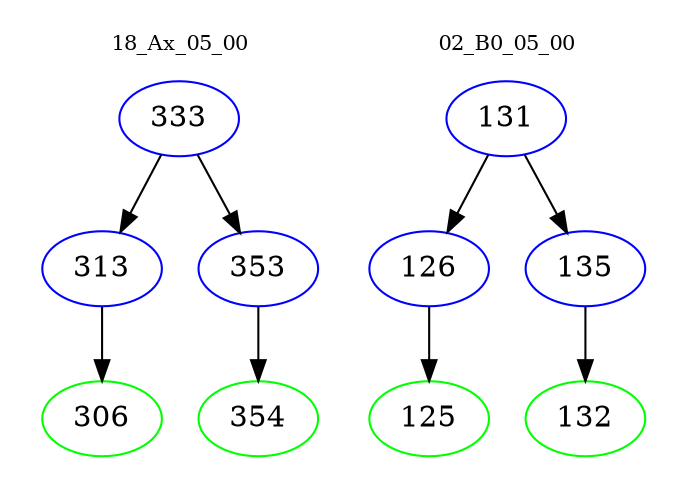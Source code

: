 digraph{
subgraph cluster_0 {
color = white
label = "18_Ax_05_00";
fontsize=10;
T0_333 [label="333", color="blue"]
T0_333 -> T0_313 [color="black"]
T0_313 [label="313", color="blue"]
T0_313 -> T0_306 [color="black"]
T0_306 [label="306", color="green"]
T0_333 -> T0_353 [color="black"]
T0_353 [label="353", color="blue"]
T0_353 -> T0_354 [color="black"]
T0_354 [label="354", color="green"]
}
subgraph cluster_1 {
color = white
label = "02_B0_05_00";
fontsize=10;
T1_131 [label="131", color="blue"]
T1_131 -> T1_126 [color="black"]
T1_126 [label="126", color="blue"]
T1_126 -> T1_125 [color="black"]
T1_125 [label="125", color="green"]
T1_131 -> T1_135 [color="black"]
T1_135 [label="135", color="blue"]
T1_135 -> T1_132 [color="black"]
T1_132 [label="132", color="green"]
}
}
